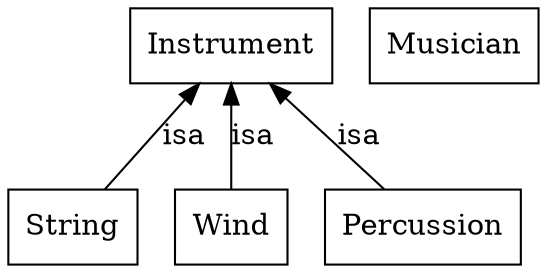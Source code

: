digraph fn71112_topic09_ont {
	node [label="\N"];
	graph [bb="0,0,222,126"];
	String [label=String, shape=box, color="0.0,0.0,0.0", fontcolor="0.0,0.0,0.0", pos="27,18", width="0.75", height="0.5"];
	Instrument [label=Instrument, shape=box, color="0.0,0.0,0.0", fontcolor="0.0,0.0,0.0", pos="99,108", width="1.0278", height="0.5"];
	Wind [label=Wind, shape=box, color="0.0,0.0,0.0", fontcolor="0.0,0.0,0.0", pos="99,18", width="0.75", height="0.5"];
	Percussion [label=Percussion, shape=box, color="0.0,0.0,0.0", fontcolor="0.0,0.0,0.0", pos="183,18", width="1.0833", height="0.5"];
	Musician [label=Musician, shape=box, color="0.0,0.0,0.0", fontcolor="0.0,0.0,0.0", pos="187,108", width="0.91667", height="0.5"];
	Instrument -> String [dir=back, label=isa, color="0.0,0.0,0.0", fontcolor="0.0,0.0,0.0", pos="s,84.43,89.787 77.892,81.615 66.209,67.011 51.986,49.232 41.549,36.186", lp="77.5,63"];
	Instrument -> Wind [dir=back, label=isa, color="0.0,0.0,0.0", fontcolor="0.0,0.0,0.0", pos="s,99,89.787 99,79.548 99,65.36 99,48.622 99,36.186", lp="106.5,63"];
	Instrument -> Percussion [dir=back, label=isa, color="0.0,0.0,0.0", fontcolor="0.0,0.0,0.0", pos="s,116,89.787 122.86,82.431 136.63,67.678 153.62,49.476 166.03,36.186", lp="155.5,63"];
}
